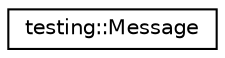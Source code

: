 digraph G
{
  edge [fontname="Helvetica",fontsize="10",labelfontname="Helvetica",labelfontsize="10"];
  node [fontname="Helvetica",fontsize="10",shape=record];
  rankdir="LR";
  Node1 [label="testing::Message",height=0.2,width=0.4,color="black", fillcolor="white", style="filled",URL="$classtesting_1_1Message.html"];
}
